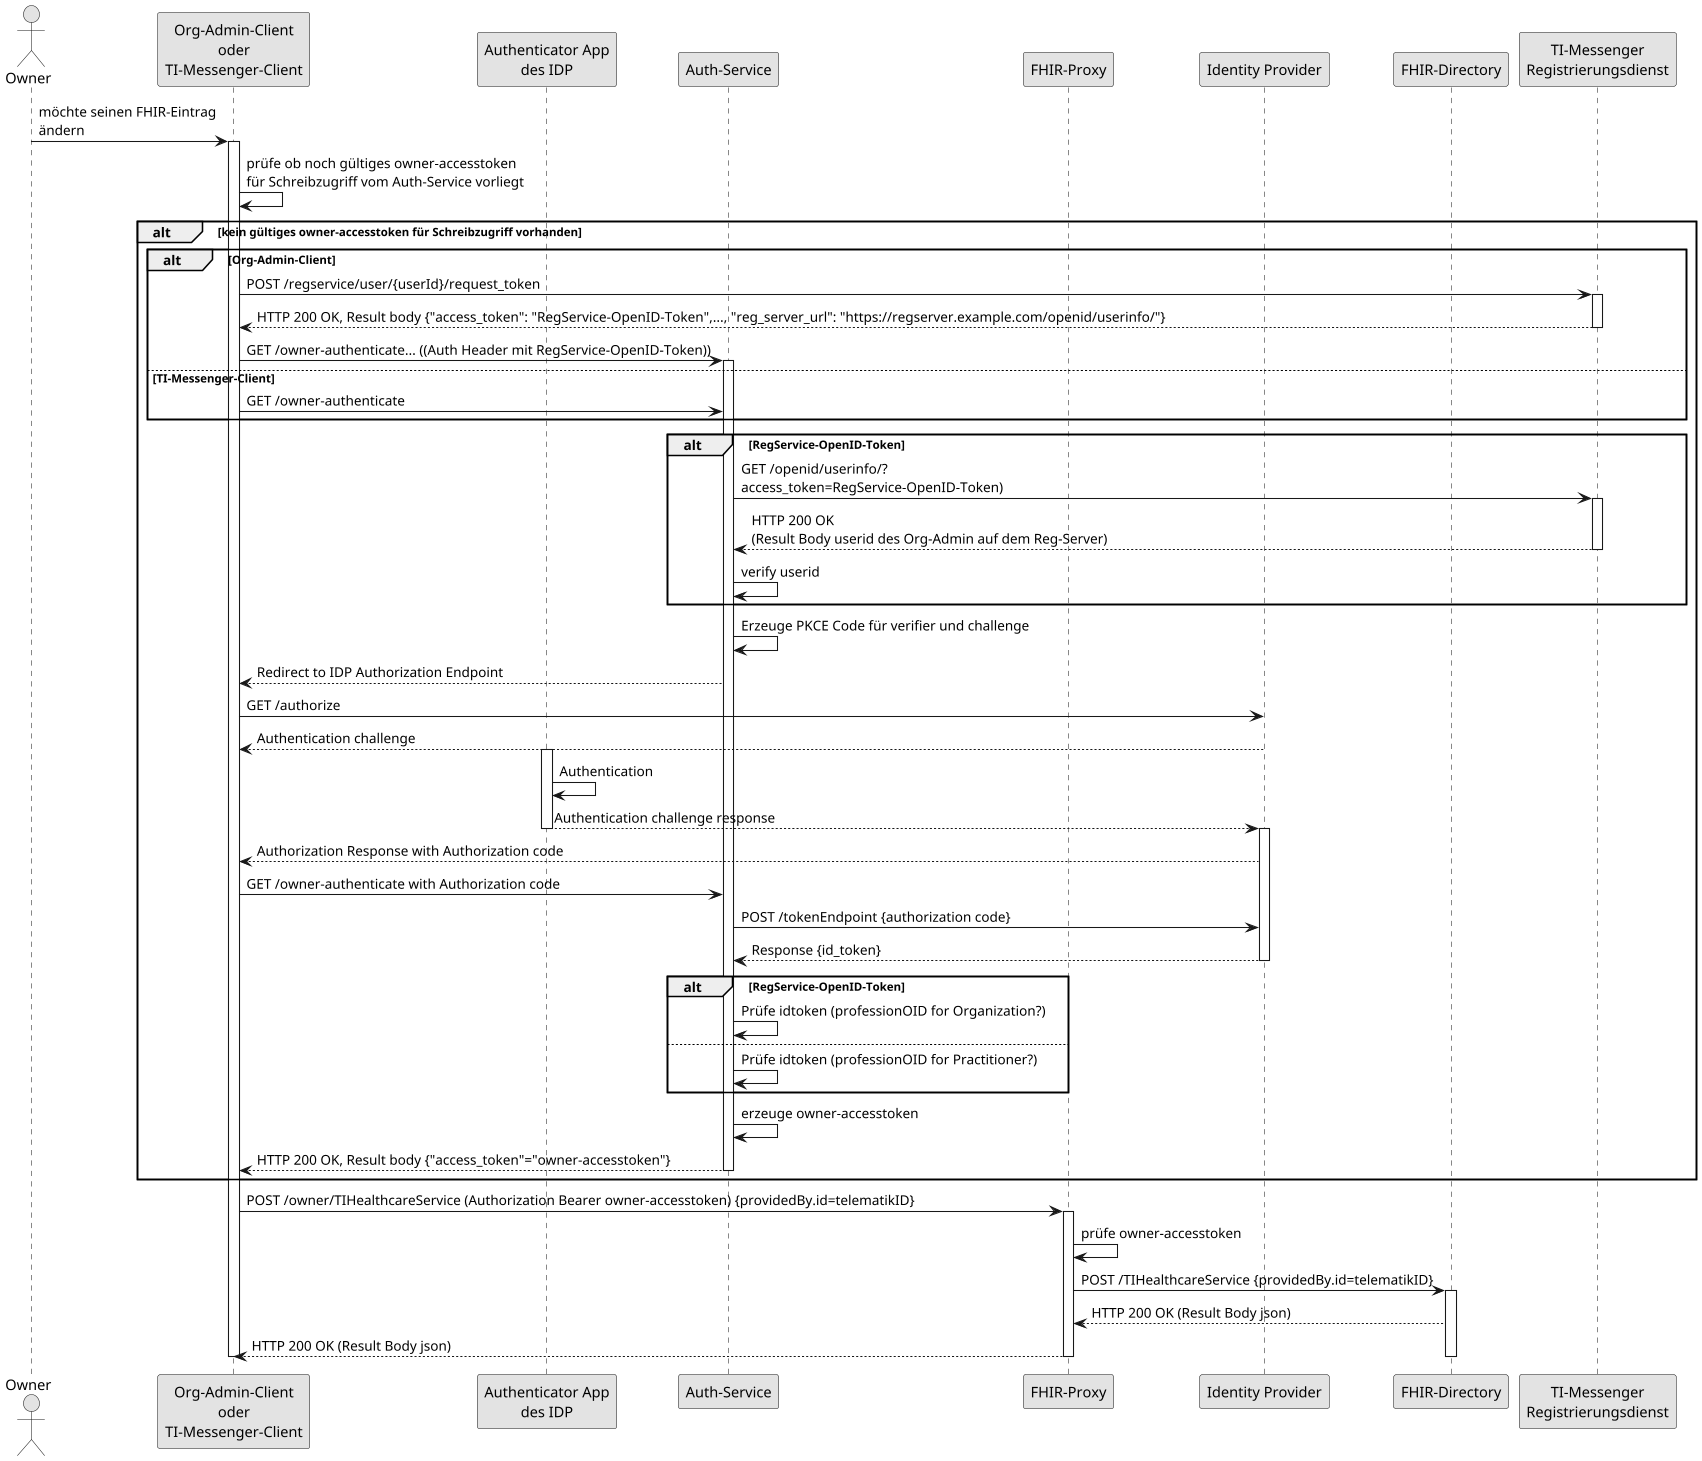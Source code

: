 @startuml
skinparam dpi 100
skinparam WrapWidth 200
skinparam monochrome true

'title "FHIR-Directory, Sequenzdiagram Änderung von eigenen TIOrganization- oder TIPractitioner-Einträgen'
actor o as "Owner"
participant cl as "Org-Admin-Client\noder\nTI-Messenger-Client"
participant aa as "Authenticator App\ndes IDP"
participant au as "Auth-Service"
participant fp as "FHIR-Proxy"
participant idp as "Identity Provider"
participant fd as "FHIR-Directory"
participant rd as "TI-Messenger\nRegistrierungsdienst"
o -> cl: möchte seinen FHIR-Eintrag\nändern
activate cl
cl -> cl: prüfe ob noch gültiges owner-accesstoken\nfür Schreibzugriff vom Auth-Service vorliegt
alt kein gültiges owner-accesstoken für Schreibzugriff vorhanden
alt Org-Admin-Client
cl -> rd: POST /regservice/user/{userId}/request_token
activate rd
rd --> cl: HTTP 200 OK, Result body {"access_token": "RegService-OpenID-Token",..., "reg_server_url": "https://regserver.example.com/openid/userinfo/"}
deactivate rd
cl -> au: GET /owner-authenticate... ((Auth Header mit RegService-OpenID-Token))
activate au
else TI-Messenger-Client
cl -> au: GET /owner-authenticate
end
alt RegService-OpenID-Token
au -> rd: GET /openid/userinfo/?\naccess_token=RegService-OpenID-Token)
activate rd
rd --> au: HTTP 200 OK\n(Result Body userid des Org-Admin auf dem Reg-Server)
deactivate rd
au -> au: verify userid
end
au -> au: Erzeuge PKCE Code für verifier und challenge
au --> cl: Redirect to IDP Authorization Endpoint
cl -> idp: GET /authorize
idp --> cl: Authentication challenge
activate aa
aa -> aa: Authentication
aa --> idp: Authentication challenge response
deactivate aa
activate idp
idp --> cl: Authorization Response with Authorization code
cl -> au: GET /owner-authenticate with Authorization code
au -> idp: POST /tokenEndpoint {authorization code}
idp --> au: Response {id_token}

deactivate idp
alt RegService-OpenID-Token
au -> au: Prüfe idtoken (professionOID for Organization?)
else
au -> au: Prüfe idtoken (professionOID for Practitioner?)
end
au -> au: erzeuge owner-accesstoken
au --> cl: HTTP 200 OK, Result body {"access_token"="owner-accesstoken"}
deactivate au
end
cl -> fp: POST /owner/TIHealthcareService (Authorization Bearer owner-accesstoken) {providedBy.id=telematikID}
activate fp
fp -> fp: prüfe owner-accesstoken
fp -> fd: POST /TIHealthcareService {providedBy.id=telematikID}
activate fd
fd --> fp: HTTP 200 OK (Result Body json)
fp --> cl: HTTP 200 OK (Result Body json)
deactivate fd
deactivate fp
deactivate cl
@enduml
